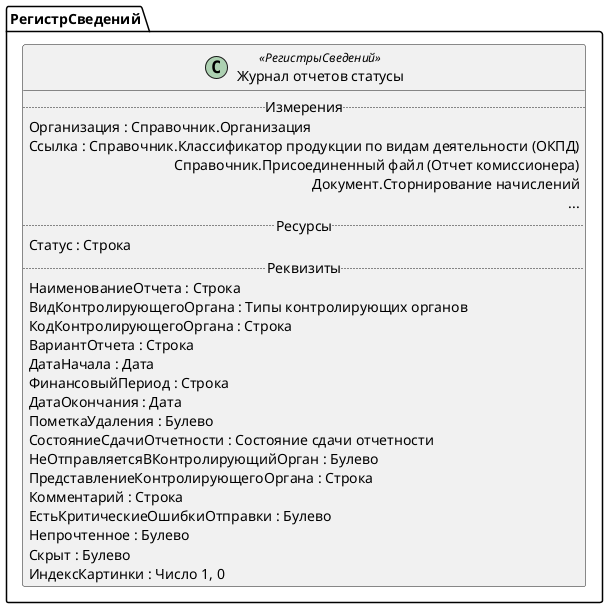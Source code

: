 ﻿@startuml ЖурналОтчетовСтатусы
'!include templates.wsd
'..\include templates.wsd
class РегистрСведений.ЖурналОтчетовСтатусы as "Журнал отчетов статусы" <<РегистрыСведений>>
{
..Измерения..
Организация : Справочник.Организация
Ссылка : Справочник.Классификатор продукции по видам деятельности (ОКПД)\rСправочник.Присоединенный файл (Отчет комиссионера)\rДокумент.Сторнирование начислений\r...
..Ресурсы..
Статус : Строка
..Реквизиты..
НаименованиеОтчета : Строка
ВидКонтролирующегоОргана : Типы контролирующих органов
КодКонтролирующегоОргана : Строка
ВариантОтчета : Строка
ДатаНачала : Дата
ФинансовыйПериод : Строка
ДатаОкончания : Дата
ПометкаУдаления : Булево
СостояниеСдачиОтчетности : Состояние сдачи отчетности
НеОтправляетсяВКонтролирующийОрган : Булево
ПредставлениеКонтролирующегоОргана : Строка
Комментарий : Строка
ЕстьКритическиеОшибкиОтправки : Булево
Непрочтенное : Булево
Скрыт : Булево
ИндексКартинки : Число 1, 0
}
@enduml
